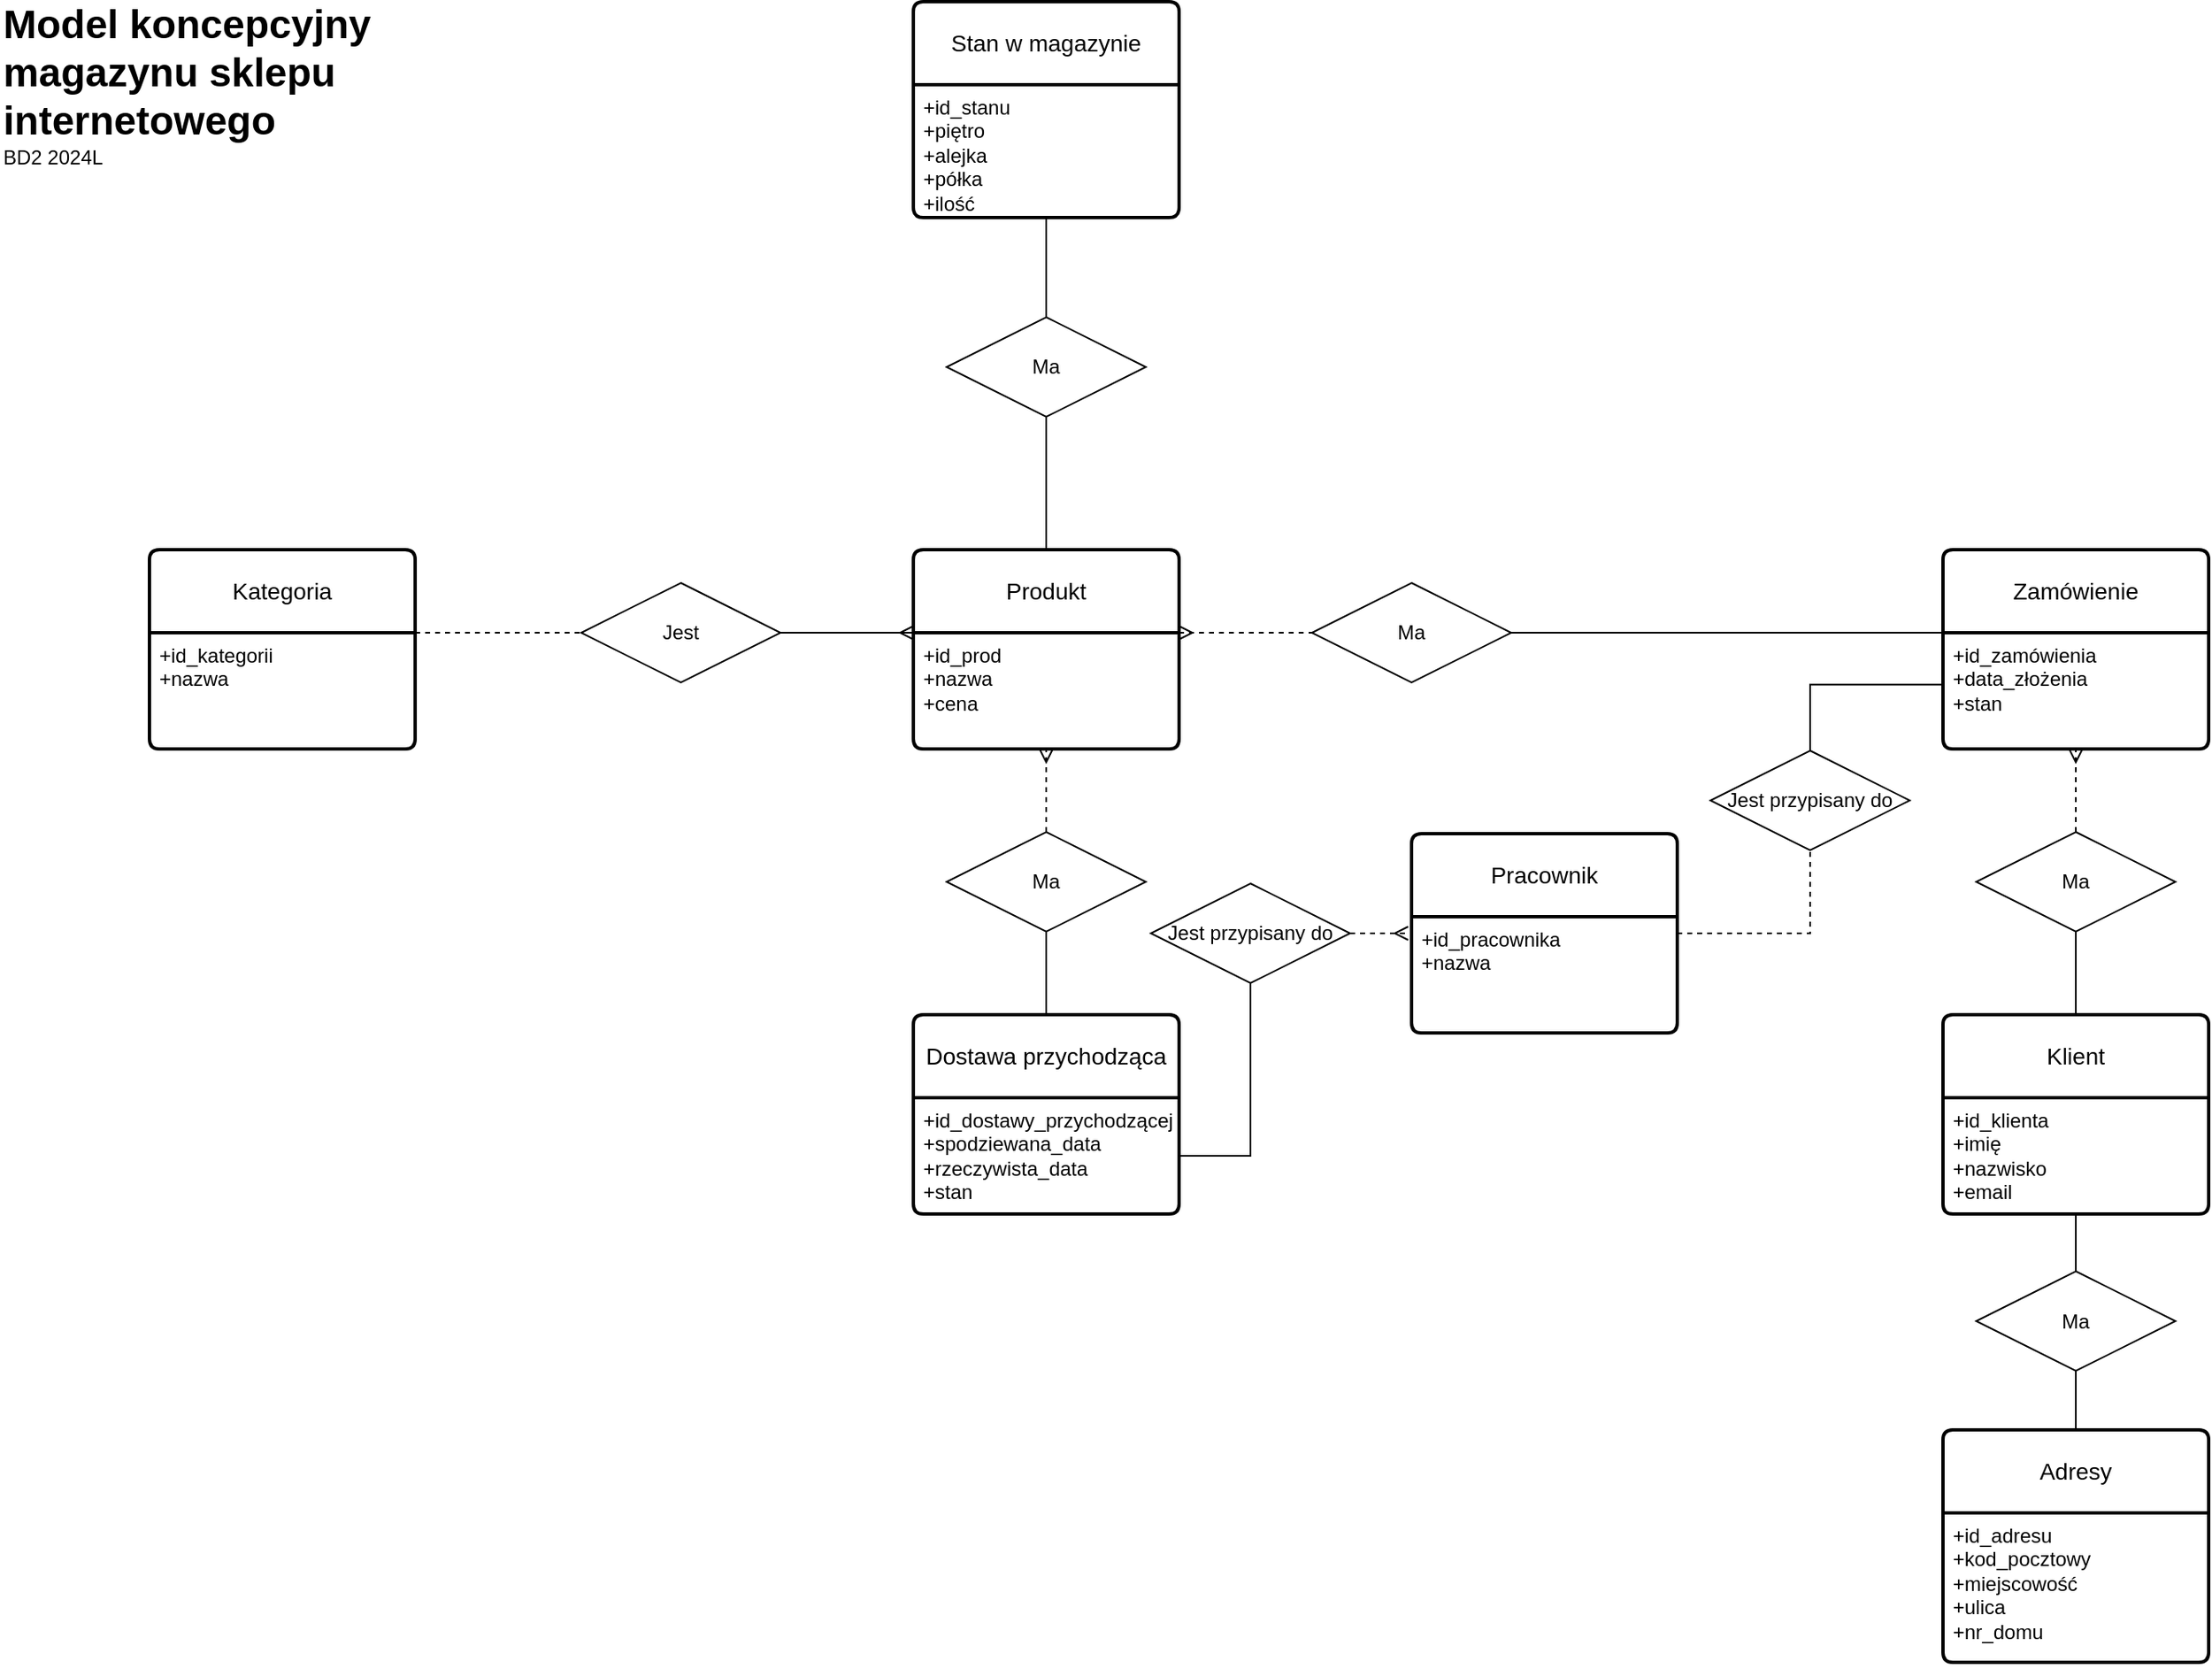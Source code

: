 <mxfile version="24.4.3" type="google">
  <diagram name="Strona-1" id="TFW4e1XXuWR6pVUD0CDs">
    <mxGraphModel dx="1552" dy="809" grid="1" gridSize="10" guides="1" tooltips="1" connect="1" arrows="1" fold="1" page="1" pageScale="1" pageWidth="1654" pageHeight="1169" math="0" shadow="0">
      <root>
        <mxCell id="0" />
        <mxCell id="1" parent="0" />
        <mxCell id="7a-Xd7BMIDvrWrlp-cBe-43" style="edgeStyle=orthogonalEdgeStyle;rounded=0;orthogonalLoop=1;jettySize=auto;html=1;exitX=0.5;exitY=0;exitDx=0;exitDy=0;entryX=0.5;entryY=1;entryDx=0;entryDy=0;endArrow=none;endFill=0;" parent="1" source="7a-Xd7BMIDvrWrlp-cBe-1" target="7a-Xd7BMIDvrWrlp-cBe-41" edge="1">
          <mxGeometry relative="1" as="geometry" />
        </mxCell>
        <mxCell id="7a-Xd7BMIDvrWrlp-cBe-1" value="Produkt" style="swimlane;childLayout=stackLayout;horizontal=1;startSize=50;horizontalStack=0;rounded=1;fontSize=14;fontStyle=0;strokeWidth=2;resizeParent=0;resizeLast=1;shadow=0;dashed=0;align=center;arcSize=4;whiteSpace=wrap;html=1;" parent="1" vertex="1">
          <mxGeometry x="590" y="360" width="160" height="120" as="geometry" />
        </mxCell>
        <mxCell id="7a-Xd7BMIDvrWrlp-cBe-2" value="+id_prod&lt;br&gt;+nazwa&lt;br&gt;+cena&lt;div&gt;&lt;br&gt;&lt;/div&gt;" style="align=left;strokeColor=none;fillColor=none;spacingLeft=4;fontSize=12;verticalAlign=top;resizable=0;rotatable=0;part=1;html=1;" parent="7a-Xd7BMIDvrWrlp-cBe-1" vertex="1">
          <mxGeometry y="50" width="160" height="70" as="geometry" />
        </mxCell>
        <mxCell id="7a-Xd7BMIDvrWrlp-cBe-3" value="Zamówienie" style="swimlane;childLayout=stackLayout;horizontal=1;startSize=50;horizontalStack=0;rounded=1;fontSize=14;fontStyle=0;strokeWidth=2;resizeParent=0;resizeLast=1;shadow=0;dashed=0;align=center;arcSize=4;whiteSpace=wrap;html=1;" parent="1" vertex="1">
          <mxGeometry x="1210" y="360" width="160" height="120" as="geometry" />
        </mxCell>
        <mxCell id="7a-Xd7BMIDvrWrlp-cBe-4" value="+id_zamówienia&lt;br&gt;+data_złożenia&lt;br&gt;+stan" style="align=left;strokeColor=none;fillColor=none;spacingLeft=4;fontSize=12;verticalAlign=top;resizable=0;rotatable=0;part=1;html=1;" parent="7a-Xd7BMIDvrWrlp-cBe-3" vertex="1">
          <mxGeometry y="50" width="160" height="70" as="geometry" />
        </mxCell>
        <mxCell id="7a-Xd7BMIDvrWrlp-cBe-5" value="Kategoria" style="swimlane;childLayout=stackLayout;horizontal=1;startSize=50;horizontalStack=0;rounded=1;fontSize=14;fontStyle=0;strokeWidth=2;resizeParent=0;resizeLast=1;shadow=0;dashed=0;align=center;arcSize=4;whiteSpace=wrap;html=1;" parent="1" vertex="1">
          <mxGeometry x="130" y="360" width="160" height="120" as="geometry" />
        </mxCell>
        <mxCell id="7a-Xd7BMIDvrWrlp-cBe-6" value="+id_kategorii&lt;br&gt;+nazwa" style="align=left;strokeColor=none;fillColor=none;spacingLeft=4;fontSize=12;verticalAlign=top;resizable=0;rotatable=0;part=1;html=1;" parent="7a-Xd7BMIDvrWrlp-cBe-5" vertex="1">
          <mxGeometry y="50" width="160" height="70" as="geometry" />
        </mxCell>
        <mxCell id="7a-Xd7BMIDvrWrlp-cBe-26" style="edgeStyle=orthogonalEdgeStyle;rounded=0;orthogonalLoop=1;jettySize=auto;html=1;exitX=0.5;exitY=0;exitDx=0;exitDy=0;entryX=0.5;entryY=1;entryDx=0;entryDy=0;endArrow=none;endFill=0;" parent="1" source="7a-Xd7BMIDvrWrlp-cBe-7" target="7a-Xd7BMIDvrWrlp-cBe-25" edge="1">
          <mxGeometry relative="1" as="geometry" />
        </mxCell>
        <mxCell id="7a-Xd7BMIDvrWrlp-cBe-7" value="Klient" style="swimlane;childLayout=stackLayout;horizontal=1;startSize=50;horizontalStack=0;rounded=1;fontSize=14;fontStyle=0;strokeWidth=2;resizeParent=0;resizeLast=1;shadow=0;dashed=0;align=center;arcSize=4;whiteSpace=wrap;html=1;" parent="1" vertex="1">
          <mxGeometry x="1210" y="640" width="160" height="120" as="geometry" />
        </mxCell>
        <mxCell id="7a-Xd7BMIDvrWrlp-cBe-8" value="+id_klienta&lt;br&gt;+imię&lt;div&gt;+nazwisko&lt;/div&gt;&lt;div&gt;+email&lt;br&gt;&lt;div&gt;&lt;br&gt;&lt;/div&gt;&lt;/div&gt;" style="align=left;strokeColor=none;fillColor=none;spacingLeft=4;fontSize=12;verticalAlign=top;resizable=0;rotatable=0;part=1;html=1;" parent="7a-Xd7BMIDvrWrlp-cBe-7" vertex="1">
          <mxGeometry y="50" width="160" height="70" as="geometry" />
        </mxCell>
        <mxCell id="7a-Xd7BMIDvrWrlp-cBe-30" style="edgeStyle=orthogonalEdgeStyle;rounded=0;orthogonalLoop=1;jettySize=auto;html=1;exitX=0.5;exitY=0;exitDx=0;exitDy=0;entryX=0.5;entryY=1;entryDx=0;entryDy=0;endArrow=none;endFill=0;" parent="1" source="7a-Xd7BMIDvrWrlp-cBe-9" target="7a-Xd7BMIDvrWrlp-cBe-28" edge="1">
          <mxGeometry relative="1" as="geometry" />
        </mxCell>
        <mxCell id="7a-Xd7BMIDvrWrlp-cBe-9" value="Adresy" style="swimlane;childLayout=stackLayout;horizontal=1;startSize=50;horizontalStack=0;rounded=1;fontSize=14;fontStyle=0;strokeWidth=2;resizeParent=0;resizeLast=1;shadow=0;dashed=0;align=center;arcSize=4;whiteSpace=wrap;html=1;" parent="1" vertex="1">
          <mxGeometry x="1210" y="890" width="160" height="140" as="geometry" />
        </mxCell>
        <mxCell id="7a-Xd7BMIDvrWrlp-cBe-10" value="+id_adresu&lt;br&gt;+kod_pocztowy&lt;div&gt;+miejscowość&lt;/div&gt;&lt;div&gt;+ulica&lt;/div&gt;&lt;div&gt;+nr_domu&lt;br&gt;&lt;div&gt;&lt;br&gt;&lt;/div&gt;&lt;/div&gt;" style="align=left;strokeColor=none;fillColor=none;spacingLeft=4;fontSize=12;verticalAlign=top;resizable=0;rotatable=0;part=1;html=1;" parent="7a-Xd7BMIDvrWrlp-cBe-9" vertex="1">
          <mxGeometry y="50" width="160" height="90" as="geometry" />
        </mxCell>
        <mxCell id="7a-Xd7BMIDvrWrlp-cBe-45" style="edgeStyle=orthogonalEdgeStyle;rounded=0;orthogonalLoop=1;jettySize=auto;html=1;exitX=0.5;exitY=0;exitDx=0;exitDy=0;entryX=0.5;entryY=1;entryDx=0;entryDy=0;endArrow=none;endFill=0;" parent="1" source="7a-Xd7BMIDvrWrlp-cBe-11" target="7a-Xd7BMIDvrWrlp-cBe-31" edge="1">
          <mxGeometry relative="1" as="geometry" />
        </mxCell>
        <mxCell id="7a-Xd7BMIDvrWrlp-cBe-11" value="Dostawa przychodząca" style="swimlane;childLayout=stackLayout;horizontal=1;startSize=50;horizontalStack=0;rounded=1;fontSize=14;fontStyle=0;strokeWidth=2;resizeParent=0;resizeLast=1;shadow=0;dashed=0;align=center;arcSize=4;whiteSpace=wrap;html=1;" parent="1" vertex="1">
          <mxGeometry x="590" y="640" width="160" height="120" as="geometry" />
        </mxCell>
        <mxCell id="7a-Xd7BMIDvrWrlp-cBe-12" value="+id_dostawy_przychodzącej&lt;br&gt;+spodziewana_data&lt;div&gt;+rzeczywista_data&lt;/div&gt;&lt;div&gt;+stan&lt;/div&gt;&lt;div&gt;&lt;br&gt;&lt;div&gt;&lt;br&gt;&lt;/div&gt;&lt;/div&gt;" style="align=left;strokeColor=none;fillColor=none;spacingLeft=4;fontSize=12;verticalAlign=top;resizable=0;rotatable=0;part=1;html=1;" parent="7a-Xd7BMIDvrWrlp-cBe-11" vertex="1">
          <mxGeometry y="50" width="160" height="70" as="geometry" />
        </mxCell>
        <mxCell id="7a-Xd7BMIDvrWrlp-cBe-18" value="" style="endArrow=none;html=1;rounded=0;entryX=0;entryY=0;entryDx=0;entryDy=0;exitX=1;exitY=0.5;exitDx=0;exitDy=0;" parent="1" source="7a-Xd7BMIDvrWrlp-cBe-21" target="7a-Xd7BMIDvrWrlp-cBe-4" edge="1">
          <mxGeometry relative="1" as="geometry">
            <mxPoint x="1050" y="410" as="sourcePoint" />
            <mxPoint x="910" y="340" as="targetPoint" />
          </mxGeometry>
        </mxCell>
        <mxCell id="7a-Xd7BMIDvrWrlp-cBe-19" value="" style="endArrow=none;html=1;rounded=0;exitX=1;exitY=0;exitDx=0;exitDy=0;startArrow=ERmany;startFill=0;dashed=1;entryX=0;entryY=0.5;entryDx=0;entryDy=0;" parent="1" source="7a-Xd7BMIDvrWrlp-cBe-2" target="7a-Xd7BMIDvrWrlp-cBe-21" edge="1">
          <mxGeometry relative="1" as="geometry">
            <mxPoint x="770" y="370" as="sourcePoint" />
            <mxPoint x="830" y="410" as="targetPoint" />
          </mxGeometry>
        </mxCell>
        <mxCell id="7a-Xd7BMIDvrWrlp-cBe-21" value="Ma" style="shape=rhombus;perimeter=rhombusPerimeter;whiteSpace=wrap;html=1;align=center;" parent="1" vertex="1">
          <mxGeometry x="830" y="380" width="120" height="60" as="geometry" />
        </mxCell>
        <mxCell id="7a-Xd7BMIDvrWrlp-cBe-48" style="edgeStyle=orthogonalEdgeStyle;rounded=0;orthogonalLoop=1;jettySize=auto;html=1;exitX=1;exitY=0.5;exitDx=0;exitDy=0;entryX=0;entryY=0;entryDx=0;entryDy=0;endArrow=ERmany;endFill=0;" parent="1" source="7a-Xd7BMIDvrWrlp-cBe-22" target="7a-Xd7BMIDvrWrlp-cBe-2" edge="1">
          <mxGeometry relative="1" as="geometry">
            <Array as="points">
              <mxPoint x="570" y="410" />
              <mxPoint x="570" y="410" />
            </Array>
          </mxGeometry>
        </mxCell>
        <mxCell id="7a-Xd7BMIDvrWrlp-cBe-22" value="Jest" style="shape=rhombus;perimeter=rhombusPerimeter;whiteSpace=wrap;html=1;align=center;" parent="1" vertex="1">
          <mxGeometry x="390" y="380" width="120" height="60" as="geometry" />
        </mxCell>
        <mxCell id="7a-Xd7BMIDvrWrlp-cBe-27" style="edgeStyle=orthogonalEdgeStyle;rounded=0;orthogonalLoop=1;jettySize=auto;html=1;exitX=0.5;exitY=0;exitDx=0;exitDy=0;entryX=0.5;entryY=1;entryDx=0;entryDy=0;endArrow=ERmany;endFill=0;dashed=1;" parent="1" source="7a-Xd7BMIDvrWrlp-cBe-25" target="7a-Xd7BMIDvrWrlp-cBe-4" edge="1">
          <mxGeometry relative="1" as="geometry" />
        </mxCell>
        <mxCell id="7a-Xd7BMIDvrWrlp-cBe-25" value="Ma" style="shape=rhombus;perimeter=rhombusPerimeter;whiteSpace=wrap;html=1;align=center;" parent="1" vertex="1">
          <mxGeometry x="1230" y="530" width="120" height="60" as="geometry" />
        </mxCell>
        <mxCell id="7a-Xd7BMIDvrWrlp-cBe-29" style="edgeStyle=orthogonalEdgeStyle;rounded=0;orthogonalLoop=1;jettySize=auto;html=1;exitX=0.5;exitY=0;exitDx=0;exitDy=0;entryX=0.5;entryY=1;entryDx=0;entryDy=0;endArrow=none;endFill=0;" parent="1" source="7a-Xd7BMIDvrWrlp-cBe-28" target="7a-Xd7BMIDvrWrlp-cBe-8" edge="1">
          <mxGeometry relative="1" as="geometry" />
        </mxCell>
        <mxCell id="7a-Xd7BMIDvrWrlp-cBe-28" value="Ma" style="shape=rhombus;perimeter=rhombusPerimeter;whiteSpace=wrap;html=1;align=center;" parent="1" vertex="1">
          <mxGeometry x="1230" y="794.5" width="120" height="60" as="geometry" />
        </mxCell>
        <mxCell id="7a-Xd7BMIDvrWrlp-cBe-46" style="edgeStyle=orthogonalEdgeStyle;rounded=0;orthogonalLoop=1;jettySize=auto;html=1;exitX=0.5;exitY=0;exitDx=0;exitDy=0;entryX=0.5;entryY=1;entryDx=0;entryDy=0;endArrow=ERmany;endFill=0;dashed=1;" parent="1" source="7a-Xd7BMIDvrWrlp-cBe-31" target="7a-Xd7BMIDvrWrlp-cBe-2" edge="1">
          <mxGeometry relative="1" as="geometry" />
        </mxCell>
        <mxCell id="7a-Xd7BMIDvrWrlp-cBe-31" value="Ma" style="shape=rhombus;perimeter=rhombusPerimeter;whiteSpace=wrap;html=1;align=center;" parent="1" vertex="1">
          <mxGeometry x="610" y="530" width="120" height="60" as="geometry" />
        </mxCell>
        <mxCell id="7a-Xd7BMIDvrWrlp-cBe-51" style="edgeStyle=orthogonalEdgeStyle;rounded=0;orthogonalLoop=1;jettySize=auto;html=1;exitX=1;exitY=0.5;exitDx=0;exitDy=0;entryX=0.5;entryY=1;entryDx=0;entryDy=0;dashed=1;endArrow=none;endFill=0;" parent="1" source="7a-Xd7BMIDvrWrlp-cBe-37" target="7a-Xd7BMIDvrWrlp-cBe-50" edge="1">
          <mxGeometry relative="1" as="geometry" />
        </mxCell>
        <mxCell id="7a-Xd7BMIDvrWrlp-cBe-37" value="Pracownik" style="swimlane;childLayout=stackLayout;horizontal=1;startSize=50;horizontalStack=0;rounded=1;fontSize=14;fontStyle=0;strokeWidth=2;resizeParent=0;resizeLast=1;shadow=0;dashed=0;align=center;arcSize=4;whiteSpace=wrap;html=1;" parent="1" vertex="1">
          <mxGeometry x="890" y="531" width="160" height="120" as="geometry" />
        </mxCell>
        <mxCell id="7a-Xd7BMIDvrWrlp-cBe-38" value="+id_pracownika&lt;br&gt;+nazwa" style="align=left;strokeColor=none;fillColor=none;spacingLeft=4;fontSize=12;verticalAlign=top;resizable=0;rotatable=0;part=1;html=1;" parent="7a-Xd7BMIDvrWrlp-cBe-37" vertex="1">
          <mxGeometry y="50" width="160" height="70" as="geometry" />
        </mxCell>
        <mxCell id="7a-Xd7BMIDvrWrlp-cBe-39" value="Stan w magazynie" style="swimlane;childLayout=stackLayout;horizontal=1;startSize=50;horizontalStack=0;rounded=1;fontSize=14;fontStyle=0;strokeWidth=2;resizeParent=0;resizeLast=1;shadow=0;dashed=0;align=center;arcSize=4;whiteSpace=wrap;html=1;" parent="1" vertex="1">
          <mxGeometry x="590" y="30" width="160" height="130" as="geometry" />
        </mxCell>
        <mxCell id="7a-Xd7BMIDvrWrlp-cBe-40" value="+id_stanu&lt;div&gt;+piętro&lt;br&gt;+alejka&lt;br&gt;+półka&lt;/div&gt;&lt;div&gt;+ilość&lt;br&gt;&lt;div&gt;&lt;br&gt;&lt;div&gt;&lt;br&gt;&lt;/div&gt;&lt;/div&gt;&lt;/div&gt;" style="align=left;strokeColor=none;fillColor=none;spacingLeft=4;fontSize=12;verticalAlign=top;resizable=0;rotatable=0;part=1;html=1;" parent="7a-Xd7BMIDvrWrlp-cBe-39" vertex="1">
          <mxGeometry y="50" width="160" height="80" as="geometry" />
        </mxCell>
        <mxCell id="7a-Xd7BMIDvrWrlp-cBe-42" style="edgeStyle=orthogonalEdgeStyle;rounded=0;orthogonalLoop=1;jettySize=auto;html=1;exitX=0.5;exitY=0;exitDx=0;exitDy=0;entryX=0.5;entryY=1;entryDx=0;entryDy=0;endArrow=none;endFill=0;" parent="1" source="7a-Xd7BMIDvrWrlp-cBe-41" target="7a-Xd7BMIDvrWrlp-cBe-40" edge="1">
          <mxGeometry relative="1" as="geometry" />
        </mxCell>
        <mxCell id="7a-Xd7BMIDvrWrlp-cBe-41" value="Ma" style="shape=rhombus;perimeter=rhombusPerimeter;whiteSpace=wrap;html=1;align=center;" parent="1" vertex="1">
          <mxGeometry x="610" y="220" width="120" height="60" as="geometry" />
        </mxCell>
        <mxCell id="7a-Xd7BMIDvrWrlp-cBe-54" style="edgeStyle=orthogonalEdgeStyle;rounded=0;orthogonalLoop=1;jettySize=auto;html=1;exitX=0.5;exitY=1;exitDx=0;exitDy=0;entryX=1;entryY=0.5;entryDx=0;entryDy=0;endArrow=none;endFill=0;" parent="1" source="7a-Xd7BMIDvrWrlp-cBe-44" target="7a-Xd7BMIDvrWrlp-cBe-12" edge="1">
          <mxGeometry relative="1" as="geometry" />
        </mxCell>
        <mxCell id="7a-Xd7BMIDvrWrlp-cBe-44" value="Jest przypisany do" style="shape=rhombus;perimeter=rhombusPerimeter;whiteSpace=wrap;html=1;align=center;" parent="1" vertex="1">
          <mxGeometry x="733" y="561" width="120" height="60" as="geometry" />
        </mxCell>
        <mxCell id="7a-Xd7BMIDvrWrlp-cBe-47" style="edgeStyle=orthogonalEdgeStyle;rounded=0;orthogonalLoop=1;jettySize=auto;html=1;exitX=1;exitY=0;exitDx=0;exitDy=0;entryX=0;entryY=0.5;entryDx=0;entryDy=0;endArrow=none;endFill=0;dashed=1;" parent="1" source="7a-Xd7BMIDvrWrlp-cBe-6" target="7a-Xd7BMIDvrWrlp-cBe-22" edge="1">
          <mxGeometry relative="1" as="geometry">
            <Array as="points">
              <mxPoint x="370" y="410" />
              <mxPoint x="370" y="410" />
            </Array>
          </mxGeometry>
        </mxCell>
        <mxCell id="7a-Xd7BMIDvrWrlp-cBe-50" value="Jest przypisany do" style="shape=rhombus;perimeter=rhombusPerimeter;whiteSpace=wrap;html=1;align=center;" parent="1" vertex="1">
          <mxGeometry x="1070" y="481" width="120" height="60" as="geometry" />
        </mxCell>
        <mxCell id="7a-Xd7BMIDvrWrlp-cBe-52" style="edgeStyle=orthogonalEdgeStyle;rounded=0;orthogonalLoop=1;jettySize=auto;html=1;exitX=0.5;exitY=0;exitDx=0;exitDy=0;entryX=-0.006;entryY=0.446;entryDx=0;entryDy=0;entryPerimeter=0;endArrow=none;endFill=0;" parent="1" source="7a-Xd7BMIDvrWrlp-cBe-50" target="7a-Xd7BMIDvrWrlp-cBe-4" edge="1">
          <mxGeometry relative="1" as="geometry" />
        </mxCell>
        <mxCell id="7a-Xd7BMIDvrWrlp-cBe-53" style="edgeStyle=orthogonalEdgeStyle;rounded=0;orthogonalLoop=1;jettySize=auto;html=1;exitX=1;exitY=0.5;exitDx=0;exitDy=0;entryX=-0.013;entryY=0.154;entryDx=0;entryDy=0;entryPerimeter=0;dashed=1;endArrow=ERmany;endFill=0;" parent="1" source="7a-Xd7BMIDvrWrlp-cBe-44" target="7a-Xd7BMIDvrWrlp-cBe-38" edge="1">
          <mxGeometry relative="1" as="geometry" />
        </mxCell>
        <mxCell id="7a-Xd7BMIDvrWrlp-cBe-58" value="&lt;b&gt;&lt;font style=&quot;font-size: 24px;&quot;&gt;Model koncepcyjny magazynu sklepu internetowego&lt;/font&gt;&lt;/b&gt;&lt;div&gt;&lt;font style=&quot;font-size: 12px;&quot;&gt;BD2 2024L&lt;/font&gt;&lt;/div&gt;" style="text;html=1;align=left;verticalAlign=middle;whiteSpace=wrap;rounded=0;" parent="1" vertex="1">
          <mxGeometry x="40" y="30" width="330" height="100" as="geometry" />
        </mxCell>
      </root>
    </mxGraphModel>
  </diagram>
</mxfile>
